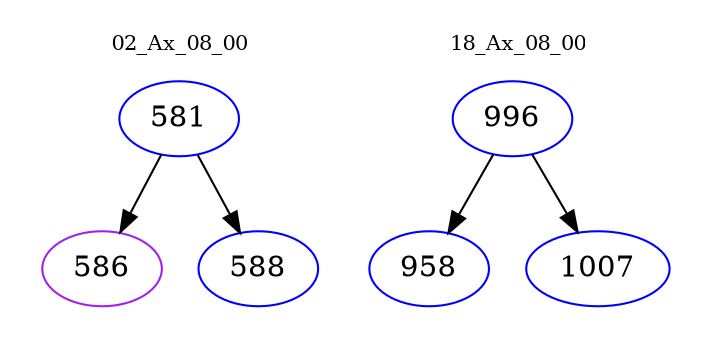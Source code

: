 digraph{
subgraph cluster_0 {
color = white
label = "02_Ax_08_00";
fontsize=10;
T0_581 [label="581", color="blue"]
T0_581 -> T0_586 [color="black"]
T0_586 [label="586", color="purple"]
T0_581 -> T0_588 [color="black"]
T0_588 [label="588", color="blue"]
}
subgraph cluster_1 {
color = white
label = "18_Ax_08_00";
fontsize=10;
T1_996 [label="996", color="blue"]
T1_996 -> T1_958 [color="black"]
T1_958 [label="958", color="blue"]
T1_996 -> T1_1007 [color="black"]
T1_1007 [label="1007", color="blue"]
}
}
